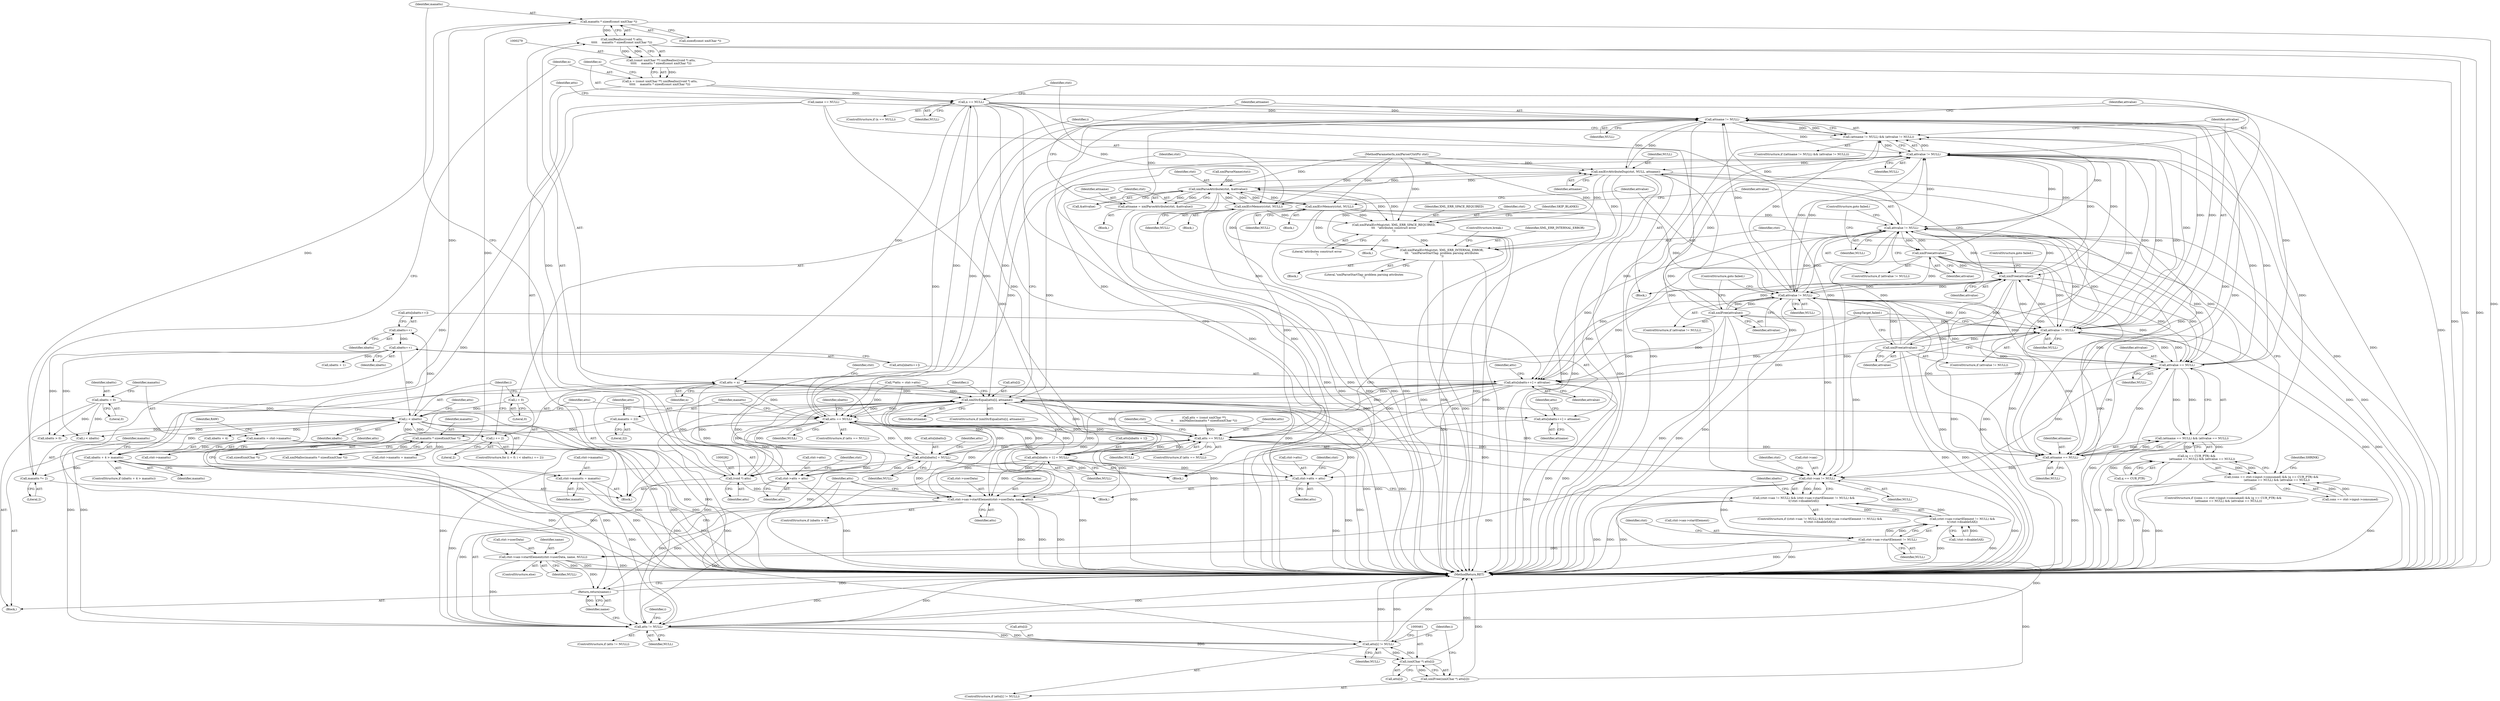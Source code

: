 digraph "0_Chrome_d0947db40187f4708c58e64cbd6013faf9eddeed_32@API" {
"1000284" [label="(Call,maxatts * sizeof(const xmlChar *))"];
"1000273" [label="(Call,maxatts *= 2)"];
"1000266" [label="(Call,nbatts + 4 > maxatts)"];
"1000201" [label="(Call,i < nbatts)"];
"1000198" [label="(Call,i = 0)"];
"1000204" [label="(Call,i += 2)"];
"1000119" [label="(Call,nbatts = 0)"];
"1000325" [label="(Call,nbatts++)"];
"1000319" [label="(Call,nbatts++)"];
"1000235" [label="(Call,maxatts * sizeof(xmlChar *))"];
"1000227" [label="(Call,maxatts = 22)"];
"1000123" [label="(Call,maxatts = ctxt->maxatts)"];
"1000284" [label="(Call,maxatts * sizeof(const xmlChar *))"];
"1000280" [label="(Call,xmlRealloc((void *) atts,\n\t\t\t\t\t     maxatts * sizeof(const xmlChar *)))"];
"1000278" [label="(Call,(const xmlChar **) xmlRealloc((void *) atts,\n\t\t\t\t\t     maxatts * sizeof(const xmlChar *)))"];
"1000276" [label="(Call,n = (const xmlChar **) xmlRealloc((void *) atts,\n\t\t\t\t\t     maxatts * sizeof(const xmlChar *)))"];
"1000289" [label="(Call,n == NULL)"];
"1000190" [label="(Call,attname != NULL)"];
"1000189" [label="(Call,(attname != NULL) && (attvalue != NULL))"];
"1000193" [label="(Call,attvalue != NULL)"];
"1000215" [label="(Call,xmlErrAttributeDup(ctxt, NULL, attname))"];
"1000184" [label="(Call,xmlParseAttribute(ctxt, &attvalue))"];
"1000182" [label="(Call,attname = xmlParseAttribute(ctxt, &attvalue))"];
"1000244" [label="(Call,xmlErrMemory(ctxt, NULL))"];
"1000248" [label="(Call,attvalue != NULL)"];
"1000219" [label="(Call,xmlFree(attvalue))"];
"1000297" [label="(Call,attvalue != NULL)"];
"1000300" [label="(Call,xmlFree(attvalue))"];
"1000322" [label="(Call,atts[nbatts++] = attvalue)"];
"1000209" [label="(Call,xmlStrEqual(atts[i], attname))"];
"1000223" [label="(Call,atts == NULL)"];
"1000240" [label="(Call,atts == NULL)"];
"1000254" [label="(Call,ctxt->atts = atts)"];
"1000328" [label="(Call,atts[nbatts] = NULL)"];
"1000281" [label="(Call,(void *) atts)"];
"1000425" [label="(Call,ctxt->sax->startElement(ctxt->userData, name, atts))"];
"1000439" [label="(Call,atts != NULL)"];
"1000454" [label="(Call,atts[i] != NULL)"];
"1000460" [label="(Call,(xmlChar *) atts[i])"];
"1000459" [label="(Call,xmlFree((xmlChar *) atts[i]))"];
"1000465" [label="(Return,return(name);)"];
"1000306" [label="(Call,ctxt->atts = atts)"];
"1000333" [label="(Call,atts[nbatts + 1] = NULL)"];
"1000387" [label="(Call,attname == NULL)"];
"1000386" [label="(Call,(attname == NULL) && (attvalue == NULL))"];
"1000382" [label="(Call,(q == CUR_PTR) &&\n            (attname == NULL) && (attvalue == NULL))"];
"1000374" [label="(Call,(cons == ctxt->input->consumed) && (q == CUR_PTR) &&\n            (attname == NULL) && (attvalue == NULL))"];
"1000390" [label="(Call,attvalue == NULL)"];
"1000343" [label="(Call,attvalue != NULL)"];
"1000346" [label="(Call,xmlFree(attvalue))"];
"1000403" [label="(Call,ctxt->sax != NULL)"];
"1000402" [label="(Call,(ctxt->sax != NULL) && (ctxt->sax->startElement != NULL) &&\n\t(!ctxt->disableSAX))"];
"1000409" [label="(Call,ctxt->sax->startElement != NULL)"];
"1000408" [label="(Call,(ctxt->sax->startElement != NULL) &&\n\t(!ctxt->disableSAX))"];
"1000432" [label="(Call,ctxt->sax->startElement(ctxt->userData, name, NULL))"];
"1000316" [label="(Call,atts[nbatts++] = attname)"];
"1000251" [label="(Call,xmlFree(attvalue))"];
"1000368" [label="(Call,xmlFatalErrMsg(ctxt, XML_ERR_SPACE_REQUIRED,\n\t\t\t   \"attributes construct error\n\"))"];
"1000394" [label="(Call,xmlFatalErrMsg(ctxt, XML_ERR_INTERNAL_ERROR,\n\t\t\t   \"xmlParseStartTag: problem parsing attributes\n\"))"];
"1000293" [label="(Call,xmlErrMemory(ctxt, NULL))"];
"1000303" [label="(Call,atts = n)"];
"1000311" [label="(Call,ctxt->maxatts = maxatts)"];
"1000432" [label="(Call,ctxt->sax->startElement(ctxt->userData, name, NULL))"];
"1000120" [label="(Identifier,nbatts)"];
"1000422" [label="(Call,nbatts > 0)"];
"1000227" [label="(Call,maxatts = 22)"];
"1000433" [label="(Call,ctxt->userData)"];
"1000307" [label="(Call,ctxt->atts)"];
"1000141" [label="(Call,name == NULL)"];
"1000193" [label="(Call,attvalue != NULL)"];
"1000202" [label="(Identifier,i)"];
"1000387" [label="(Call,attname == NULL)"];
"1000324" [label="(Identifier,atts)"];
"1000277" [label="(Identifier,n)"];
"1000401" [label="(ControlStructure,if ((ctxt->sax != NULL) && (ctxt->sax->startElement != NULL) &&\n\t(!ctxt->disableSAX)))"];
"1000184" [label="(Call,xmlParseAttribute(ctxt, &attvalue))"];
"1000330" [label="(Identifier,atts)"];
"1000327" [label="(Identifier,attvalue)"];
"1000295" [label="(Identifier,NULL)"];
"1000440" [label="(Identifier,atts)"];
"1000302" [label="(ControlStructure,goto failed;)"];
"1000254" [label="(Call,ctxt->atts = atts)"];
"1000243" [label="(Block,)"];
"1000300" [label="(Call,xmlFree(attvalue))"];
"1000194" [label="(Identifier,attvalue)"];
"1000210" [label="(Call,atts[i])"];
"1000223" [label="(Call,atts == NULL)"];
"1000218" [label="(Identifier,attname)"];
"1000296" [label="(ControlStructure,if (attvalue != NULL))"];
"1000415" [label="(Identifier,NULL)"];
"1000431" [label="(ControlStructure,else)"];
"1000242" [label="(Identifier,NULL)"];
"1000255" [label="(Call,ctxt->atts)"];
"1000186" [label="(Call,&attvalue)"];
"1000335" [label="(Identifier,atts)"];
"1000336" [label="(Call,nbatts + 1)"];
"1000390" [label="(Call,attvalue == NULL)"];
"1000297" [label="(Call,attvalue != NULL)"];
"1000188" [label="(ControlStructure,if ((attname != NULL) && (attvalue != NULL)))"];
"1000454" [label="(Call,atts[i] != NULL)"];
"1000221" [label="(ControlStructure,goto failed;)"];
"1000200" [label="(Literal,0)"];
"1000267" [label="(Call,nbatts + 4)"];
"1000183" [label="(Identifier,attname)"];
"1000301" [label="(Identifier,attvalue)"];
"1000328" [label="(Call,atts[nbatts] = NULL)"];
"1000138" [label="(Call,xmlParseName(ctxt))"];
"1000326" [label="(Identifier,nbatts)"];
"1000346" [label="(Call,xmlFree(attvalue))"];
"1000225" [label="(Identifier,NULL)"];
"1000321" [label="(Identifier,attname)"];
"1000215" [label="(Call,xmlErrAttributeDup(ctxt, NULL, attname))"];
"1000348" [label="(JumpTarget,failed:)"];
"1000244" [label="(Call,xmlErrMemory(ctxt, NULL))"];
"1000203" [label="(Identifier,nbatts)"];
"1000320" [label="(Identifier,nbatts)"];
"1000281" [label="(Call,(void *) atts)"];
"1000251" [label="(Call,xmlFree(attvalue))"];
"1000409" [label="(Call,ctxt->sax->startElement != NULL)"];
"1000382" [label="(Call,(q == CUR_PTR) &&\n            (attname == NULL) && (attvalue == NULL))"];
"1000274" [label="(Identifier,maxatts)"];
"1000217" [label="(Identifier,NULL)"];
"1000248" [label="(Call,attvalue != NULL)"];
"1000204" [label="(Call,i += 2)"];
"1000234" [label="(Call,xmlMalloc(maxatts * sizeof(xmlChar *)))"];
"1000124" [label="(Identifier,maxatts)"];
"1000318" [label="(Identifier,atts)"];
"1000288" [label="(ControlStructure,if (n == NULL))"];
"1000261" [label="(Identifier,ctxt)"];
"1000372" [label="(Identifier,SKIP_BLANKS)"];
"1000214" [label="(Block,)"];
"1000258" [label="(Identifier,atts)"];
"1000273" [label="(Call,maxatts *= 2)"];
"1000375" [label="(Call,cons == ctxt->input->consumed)"];
"1000268" [label="(Identifier,nbatts)"];
"1000198" [label="(Call,i = 0)"];
"1000213" [label="(Identifier,attname)"];
"1000323" [label="(Call,atts[nbatts++])"];
"1000306" [label="(Call,ctxt->atts = atts)"];
"1000224" [label="(Identifier,atts)"];
"1000241" [label="(Identifier,atts)"];
"1000408" [label="(Call,(ctxt->sax->startElement != NULL) &&\n\t(!ctxt->disableSAX))"];
"1000342" [label="(ControlStructure,if (attvalue != NULL))"];
"1000311" [label="(Call,ctxt->maxatts = maxatts)"];
"1000304" [label="(Identifier,atts)"];
"1000292" [label="(Block,)"];
"1000266" [label="(Call,nbatts + 4 > maxatts)"];
"1000270" [label="(Identifier,maxatts)"];
"1000275" [label="(Literal,2)"];
"1000228" [label="(Identifier,maxatts)"];
"1000284" [label="(Call,maxatts * sizeof(const xmlChar *))"];
"1000402" [label="(Call,(ctxt->sax != NULL) && (ctxt->sax->startElement != NULL) &&\n\t(!ctxt->disableSAX))"];
"1000367" [label="(Block,)"];
"1000371" [label="(Literal,\"attributes construct error\n\")"];
"1000286" [label="(Call,sizeof(const xmlChar *))"];
"1000416" [label="(Call,!ctxt->disableSAX)"];
"1000437" [label="(Identifier,NULL)"];
"1000222" [label="(ControlStructure,if (atts == NULL))"];
"1000299" [label="(Identifier,NULL)"];
"1000113" [label="(Call,**atts = ctxt->atts)"];
"1000259" [label="(Call,ctxt->maxatts = maxatts)"];
"1000322" [label="(Call,atts[nbatts++] = attvalue)"];
"1000315" [label="(Identifier,maxatts)"];
"1000240" [label="(Call,atts == NULL)"];
"1000169" [label="(Block,)"];
"1000386" [label="(Call,(attname == NULL) && (attvalue == NULL))"];
"1000236" [label="(Identifier,maxatts)"];
"1000280" [label="(Call,xmlRealloc((void *) atts,\n\t\t\t\t\t     maxatts * sizeof(const xmlChar *)))"];
"1000235" [label="(Call,maxatts * sizeof(xmlChar *))"];
"1000290" [label="(Identifier,n)"];
"1000196" [label="(Block,)"];
"1000425" [label="(Call,ctxt->sax->startElement(ctxt->userData, name, atts))"];
"1000334" [label="(Call,atts[nbatts + 1])"];
"1000423" [label="(Identifier,nbatts)"];
"1000447" [label="(Call,i < nbatts)"];
"1000399" [label="(Identifier,SHRINK)"];
"1000347" [label="(Identifier,attvalue)"];
"1000436" [label="(Identifier,name)"];
"1000316" [label="(Call,atts[nbatts++] = attname)"];
"1000265" [label="(ControlStructure,if (nbatts + 4 > maxatts))"];
"1000252" [label="(Identifier,attvalue)"];
"1000283" [label="(Identifier,atts)"];
"1000289" [label="(Call,n == NULL)"];
"1000421" [label="(ControlStructure,if (nbatts > 0))"];
"1000458" [label="(Identifier,NULL)"];
"1000460" [label="(Call,(xmlChar *) atts[i])"];
"1000389" [label="(Identifier,NULL)"];
"1000339" [label="(Identifier,NULL)"];
"1000305" [label="(Identifier,n)"];
"1000430" [label="(Identifier,atts)"];
"1000303" [label="(Call,atts = n)"];
"1000394" [label="(Call,xmlFatalErrMsg(ctxt, XML_ERR_INTERNAL_ERROR,\n\t\t\t   \"xmlParseStartTag: problem parsing attributes\n\"))"];
"1000219" [label="(Call,xmlFree(attvalue))"];
"1000466" [label="(Identifier,name)"];
"1000451" [label="(Identifier,i)"];
"1000294" [label="(Identifier,ctxt)"];
"1000370" [label="(Identifier,XML_ERR_SPACE_REQUIRED)"];
"1000383" [label="(Call,q == CUR_PTR)"];
"1000229" [label="(Literal,22)"];
"1000373" [label="(ControlStructure,if ((cons == ctxt->input->consumed) && (q == CUR_PTR) &&\n            (attname == NULL) && (attvalue == NULL)))"];
"1000412" [label="(Identifier,ctxt)"];
"1000332" [label="(Identifier,NULL)"];
"1000192" [label="(Identifier,NULL)"];
"1000195" [label="(Identifier,NULL)"];
"1000231" [label="(Identifier,atts)"];
"1000438" [label="(ControlStructure,if (atts != NULL))"];
"1000182" [label="(Call,attname = xmlParseAttribute(ctxt, &attvalue))"];
"1000343" [label="(Call,attvalue != NULL)"];
"1000245" [label="(Identifier,ctxt)"];
"1000391" [label="(Identifier,attvalue)"];
"1000131" [label="(Identifier,RAW)"];
"1000249" [label="(Identifier,attvalue)"];
"1000429" [label="(Identifier,name)"];
"1000453" [label="(ControlStructure,if (atts[i] != NULL))"];
"1000397" [label="(Literal,\"xmlParseStartTag: problem parsing attributes\n\")"];
"1000278" [label="(Call,(const xmlChar **) xmlRealloc((void *) atts,\n\t\t\t\t\t     maxatts * sizeof(const xmlChar *)))"];
"1000123" [label="(Call,maxatts = ctxt->maxatts)"];
"1000398" [label="(ControlStructure,break;)"];
"1000298" [label="(Identifier,attvalue)"];
"1000256" [label="(Identifier,ctxt)"];
"1000271" [label="(Block,)"];
"1000368" [label="(Call,xmlFatalErrMsg(ctxt, XML_ERR_SPACE_REQUIRED,\n\t\t\t   \"attributes construct error\n\"))"];
"1000237" [label="(Call,sizeof(xmlChar *))"];
"1000226" [label="(Block,)"];
"1000209" [label="(Call,xmlStrEqual(atts[i], attname))"];
"1000439" [label="(Call,atts != NULL)"];
"1000246" [label="(Identifier,NULL)"];
"1000445" [label="(Identifier,i)"];
"1000206" [label="(Literal,2)"];
"1000455" [label="(Call,atts[i])"];
"1000459" [label="(Call,xmlFree((xmlChar *) atts[i]))"];
"1000369" [label="(Identifier,ctxt)"];
"1000205" [label="(Identifier,i)"];
"1000285" [label="(Identifier,maxatts)"];
"1000325" [label="(Call,nbatts++)"];
"1000185" [label="(Identifier,ctxt)"];
"1000312" [label="(Call,ctxt->maxatts)"];
"1000465" [label="(Return,return(name);)"];
"1000403" [label="(Call,ctxt->sax != NULL)"];
"1000404" [label="(Call,ctxt->sax)"];
"1000250" [label="(Identifier,NULL)"];
"1000308" [label="(Identifier,ctxt)"];
"1000121" [label="(Literal,0)"];
"1000201" [label="(Call,i < nbatts)"];
"1000467" [label="(MethodReturn,RET)"];
"1000211" [label="(Identifier,atts)"];
"1000253" [label="(ControlStructure,goto failed;)"];
"1000291" [label="(Identifier,NULL)"];
"1000462" [label="(Call,atts[i])"];
"1000317" [label="(Call,atts[nbatts++])"];
"1000208" [label="(ControlStructure,if (xmlStrEqual(atts[i], attname)))"];
"1000197" [label="(ControlStructure,for (i = 0; i < nbatts;i += 2))"];
"1000329" [label="(Call,atts[nbatts])"];
"1000189" [label="(Call,(attname != NULL) && (attvalue != NULL))"];
"1000276" [label="(Call,n = (const xmlChar **) xmlRealloc((void *) atts,\n\t\t\t\t\t     maxatts * sizeof(const xmlChar *)))"];
"1000119" [label="(Call,nbatts = 0)"];
"1000374" [label="(Call,(cons == ctxt->input->consumed) && (q == CUR_PTR) &&\n            (attname == NULL) && (attvalue == NULL))"];
"1000392" [label="(Identifier,NULL)"];
"1000393" [label="(Block,)"];
"1000410" [label="(Call,ctxt->sax->startElement)"];
"1000396" [label="(Identifier,XML_ERR_INTERNAL_ERROR)"];
"1000216" [label="(Identifier,ctxt)"];
"1000125" [label="(Call,ctxt->maxatts)"];
"1000388" [label="(Identifier,attname)"];
"1000441" [label="(Identifier,NULL)"];
"1000395" [label="(Identifier,ctxt)"];
"1000107" [label="(MethodParameterIn,xmlParserCtxtPtr ctxt)"];
"1000190" [label="(Call,attname != NULL)"];
"1000313" [label="(Identifier,ctxt)"];
"1000418" [label="(Identifier,ctxt)"];
"1000310" [label="(Identifier,atts)"];
"1000407" [label="(Identifier,NULL)"];
"1000191" [label="(Identifier,attname)"];
"1000293" [label="(Call,xmlErrMemory(ctxt, NULL))"];
"1000247" [label="(ControlStructure,if (attvalue != NULL))"];
"1000345" [label="(Identifier,NULL)"];
"1000319" [label="(Call,nbatts++)"];
"1000426" [label="(Call,ctxt->userData)"];
"1000220" [label="(Identifier,attvalue)"];
"1000199" [label="(Identifier,i)"];
"1000333" [label="(Call,atts[nbatts + 1] = NULL)"];
"1000344" [label="(Identifier,attvalue)"];
"1000230" [label="(Call,atts = (const xmlChar **)\n\t\t       xmlMalloc(maxatts * sizeof(xmlChar *)))"];
"1000108" [label="(Block,)"];
"1000239" [label="(ControlStructure,if (atts == NULL))"];
"1000284" -> "1000280"  [label="AST: "];
"1000284" -> "1000286"  [label="CFG: "];
"1000285" -> "1000284"  [label="AST: "];
"1000286" -> "1000284"  [label="AST: "];
"1000280" -> "1000284"  [label="CFG: "];
"1000284" -> "1000467"  [label="DDG: "];
"1000284" -> "1000266"  [label="DDG: "];
"1000284" -> "1000280"  [label="DDG: "];
"1000273" -> "1000284"  [label="DDG: "];
"1000284" -> "1000311"  [label="DDG: "];
"1000273" -> "1000271"  [label="AST: "];
"1000273" -> "1000275"  [label="CFG: "];
"1000274" -> "1000273"  [label="AST: "];
"1000275" -> "1000273"  [label="AST: "];
"1000277" -> "1000273"  [label="CFG: "];
"1000266" -> "1000273"  [label="DDG: "];
"1000266" -> "1000265"  [label="AST: "];
"1000266" -> "1000270"  [label="CFG: "];
"1000267" -> "1000266"  [label="AST: "];
"1000270" -> "1000266"  [label="AST: "];
"1000274" -> "1000266"  [label="CFG: "];
"1000318" -> "1000266"  [label="CFG: "];
"1000266" -> "1000467"  [label="DDG: "];
"1000266" -> "1000467"  [label="DDG: "];
"1000266" -> "1000467"  [label="DDG: "];
"1000201" -> "1000266"  [label="DDG: "];
"1000235" -> "1000266"  [label="DDG: "];
"1000123" -> "1000266"  [label="DDG: "];
"1000201" -> "1000197"  [label="AST: "];
"1000201" -> "1000203"  [label="CFG: "];
"1000202" -> "1000201"  [label="AST: "];
"1000203" -> "1000201"  [label="AST: "];
"1000211" -> "1000201"  [label="CFG: "];
"1000224" -> "1000201"  [label="CFG: "];
"1000201" -> "1000467"  [label="DDG: "];
"1000201" -> "1000467"  [label="DDG: "];
"1000201" -> "1000467"  [label="DDG: "];
"1000198" -> "1000201"  [label="DDG: "];
"1000204" -> "1000201"  [label="DDG: "];
"1000119" -> "1000201"  [label="DDG: "];
"1000325" -> "1000201"  [label="DDG: "];
"1000201" -> "1000204"  [label="DDG: "];
"1000201" -> "1000267"  [label="DDG: "];
"1000201" -> "1000319"  [label="DDG: "];
"1000201" -> "1000422"  [label="DDG: "];
"1000201" -> "1000447"  [label="DDG: "];
"1000198" -> "1000197"  [label="AST: "];
"1000198" -> "1000200"  [label="CFG: "];
"1000199" -> "1000198"  [label="AST: "];
"1000200" -> "1000198"  [label="AST: "];
"1000202" -> "1000198"  [label="CFG: "];
"1000204" -> "1000197"  [label="AST: "];
"1000204" -> "1000206"  [label="CFG: "];
"1000205" -> "1000204"  [label="AST: "];
"1000206" -> "1000204"  [label="AST: "];
"1000202" -> "1000204"  [label="CFG: "];
"1000119" -> "1000108"  [label="AST: "];
"1000119" -> "1000121"  [label="CFG: "];
"1000120" -> "1000119"  [label="AST: "];
"1000121" -> "1000119"  [label="AST: "];
"1000124" -> "1000119"  [label="CFG: "];
"1000119" -> "1000467"  [label="DDG: "];
"1000119" -> "1000422"  [label="DDG: "];
"1000119" -> "1000447"  [label="DDG: "];
"1000325" -> "1000323"  [label="AST: "];
"1000325" -> "1000326"  [label="CFG: "];
"1000326" -> "1000325"  [label="AST: "];
"1000323" -> "1000325"  [label="CFG: "];
"1000319" -> "1000325"  [label="DDG: "];
"1000325" -> "1000336"  [label="DDG: "];
"1000325" -> "1000422"  [label="DDG: "];
"1000325" -> "1000447"  [label="DDG: "];
"1000319" -> "1000317"  [label="AST: "];
"1000319" -> "1000320"  [label="CFG: "];
"1000320" -> "1000319"  [label="AST: "];
"1000317" -> "1000319"  [label="CFG: "];
"1000235" -> "1000234"  [label="AST: "];
"1000235" -> "1000237"  [label="CFG: "];
"1000236" -> "1000235"  [label="AST: "];
"1000237" -> "1000235"  [label="AST: "];
"1000234" -> "1000235"  [label="CFG: "];
"1000235" -> "1000467"  [label="DDG: "];
"1000235" -> "1000234"  [label="DDG: "];
"1000227" -> "1000235"  [label="DDG: "];
"1000235" -> "1000259"  [label="DDG: "];
"1000227" -> "1000226"  [label="AST: "];
"1000227" -> "1000229"  [label="CFG: "];
"1000228" -> "1000227"  [label="AST: "];
"1000229" -> "1000227"  [label="AST: "];
"1000231" -> "1000227"  [label="CFG: "];
"1000123" -> "1000108"  [label="AST: "];
"1000123" -> "1000125"  [label="CFG: "];
"1000124" -> "1000123"  [label="AST: "];
"1000125" -> "1000123"  [label="AST: "];
"1000131" -> "1000123"  [label="CFG: "];
"1000123" -> "1000467"  [label="DDG: "];
"1000123" -> "1000467"  [label="DDG: "];
"1000280" -> "1000278"  [label="AST: "];
"1000281" -> "1000280"  [label="AST: "];
"1000278" -> "1000280"  [label="CFG: "];
"1000280" -> "1000467"  [label="DDG: "];
"1000280" -> "1000467"  [label="DDG: "];
"1000280" -> "1000278"  [label="DDG: "];
"1000280" -> "1000278"  [label="DDG: "];
"1000281" -> "1000280"  [label="DDG: "];
"1000278" -> "1000276"  [label="AST: "];
"1000279" -> "1000278"  [label="AST: "];
"1000276" -> "1000278"  [label="CFG: "];
"1000278" -> "1000467"  [label="DDG: "];
"1000278" -> "1000276"  [label="DDG: "];
"1000276" -> "1000271"  [label="AST: "];
"1000277" -> "1000276"  [label="AST: "];
"1000290" -> "1000276"  [label="CFG: "];
"1000276" -> "1000467"  [label="DDG: "];
"1000276" -> "1000289"  [label="DDG: "];
"1000289" -> "1000288"  [label="AST: "];
"1000289" -> "1000291"  [label="CFG: "];
"1000290" -> "1000289"  [label="AST: "];
"1000291" -> "1000289"  [label="AST: "];
"1000294" -> "1000289"  [label="CFG: "];
"1000304" -> "1000289"  [label="CFG: "];
"1000289" -> "1000467"  [label="DDG: "];
"1000289" -> "1000467"  [label="DDG: "];
"1000289" -> "1000190"  [label="DDG: "];
"1000223" -> "1000289"  [label="DDG: "];
"1000289" -> "1000293"  [label="DDG: "];
"1000289" -> "1000303"  [label="DDG: "];
"1000289" -> "1000328"  [label="DDG: "];
"1000289" -> "1000333"  [label="DDG: "];
"1000289" -> "1000387"  [label="DDG: "];
"1000289" -> "1000403"  [label="DDG: "];
"1000190" -> "1000189"  [label="AST: "];
"1000190" -> "1000192"  [label="CFG: "];
"1000191" -> "1000190"  [label="AST: "];
"1000192" -> "1000190"  [label="AST: "];
"1000194" -> "1000190"  [label="CFG: "];
"1000189" -> "1000190"  [label="CFG: "];
"1000190" -> "1000467"  [label="DDG: "];
"1000190" -> "1000189"  [label="DDG: "];
"1000190" -> "1000189"  [label="DDG: "];
"1000182" -> "1000190"  [label="DDG: "];
"1000387" -> "1000190"  [label="DDG: "];
"1000390" -> "1000190"  [label="DDG: "];
"1000297" -> "1000190"  [label="DDG: "];
"1000215" -> "1000190"  [label="DDG: "];
"1000141" -> "1000190"  [label="DDG: "];
"1000248" -> "1000190"  [label="DDG: "];
"1000343" -> "1000190"  [label="DDG: "];
"1000223" -> "1000190"  [label="DDG: "];
"1000240" -> "1000190"  [label="DDG: "];
"1000190" -> "1000193"  [label="DDG: "];
"1000190" -> "1000209"  [label="DDG: "];
"1000190" -> "1000215"  [label="DDG: "];
"1000190" -> "1000223"  [label="DDG: "];
"1000190" -> "1000316"  [label="DDG: "];
"1000190" -> "1000343"  [label="DDG: "];
"1000190" -> "1000387"  [label="DDG: "];
"1000189" -> "1000188"  [label="AST: "];
"1000189" -> "1000193"  [label="CFG: "];
"1000193" -> "1000189"  [label="AST: "];
"1000199" -> "1000189"  [label="CFG: "];
"1000344" -> "1000189"  [label="CFG: "];
"1000189" -> "1000467"  [label="DDG: "];
"1000189" -> "1000467"  [label="DDG: "];
"1000189" -> "1000467"  [label="DDG: "];
"1000248" -> "1000189"  [label="DDG: "];
"1000343" -> "1000189"  [label="DDG: "];
"1000297" -> "1000189"  [label="DDG: "];
"1000193" -> "1000189"  [label="DDG: "];
"1000193" -> "1000189"  [label="DDG: "];
"1000193" -> "1000195"  [label="CFG: "];
"1000194" -> "1000193"  [label="AST: "];
"1000195" -> "1000193"  [label="AST: "];
"1000297" -> "1000193"  [label="DDG: "];
"1000343" -> "1000193"  [label="DDG: "];
"1000251" -> "1000193"  [label="DDG: "];
"1000300" -> "1000193"  [label="DDG: "];
"1000346" -> "1000193"  [label="DDG: "];
"1000219" -> "1000193"  [label="DDG: "];
"1000390" -> "1000193"  [label="DDG: "];
"1000248" -> "1000193"  [label="DDG: "];
"1000193" -> "1000215"  [label="DDG: "];
"1000193" -> "1000219"  [label="DDG: "];
"1000193" -> "1000223"  [label="DDG: "];
"1000193" -> "1000248"  [label="DDG: "];
"1000193" -> "1000297"  [label="DDG: "];
"1000193" -> "1000322"  [label="DDG: "];
"1000193" -> "1000343"  [label="DDG: "];
"1000193" -> "1000343"  [label="DDG: "];
"1000193" -> "1000390"  [label="DDG: "];
"1000215" -> "1000214"  [label="AST: "];
"1000215" -> "1000218"  [label="CFG: "];
"1000216" -> "1000215"  [label="AST: "];
"1000217" -> "1000215"  [label="AST: "];
"1000218" -> "1000215"  [label="AST: "];
"1000220" -> "1000215"  [label="CFG: "];
"1000215" -> "1000467"  [label="DDG: "];
"1000215" -> "1000467"  [label="DDG: "];
"1000215" -> "1000467"  [label="DDG: "];
"1000215" -> "1000184"  [label="DDG: "];
"1000184" -> "1000215"  [label="DDG: "];
"1000107" -> "1000215"  [label="DDG: "];
"1000209" -> "1000215"  [label="DDG: "];
"1000215" -> "1000368"  [label="DDG: "];
"1000215" -> "1000387"  [label="DDG: "];
"1000215" -> "1000387"  [label="DDG: "];
"1000215" -> "1000394"  [label="DDG: "];
"1000215" -> "1000403"  [label="DDG: "];
"1000184" -> "1000182"  [label="AST: "];
"1000184" -> "1000186"  [label="CFG: "];
"1000185" -> "1000184"  [label="AST: "];
"1000186" -> "1000184"  [label="AST: "];
"1000182" -> "1000184"  [label="CFG: "];
"1000184" -> "1000467"  [label="DDG: "];
"1000184" -> "1000467"  [label="DDG: "];
"1000184" -> "1000182"  [label="DDG: "];
"1000184" -> "1000182"  [label="DDG: "];
"1000368" -> "1000184"  [label="DDG: "];
"1000138" -> "1000184"  [label="DDG: "];
"1000244" -> "1000184"  [label="DDG: "];
"1000293" -> "1000184"  [label="DDG: "];
"1000107" -> "1000184"  [label="DDG: "];
"1000184" -> "1000244"  [label="DDG: "];
"1000184" -> "1000293"  [label="DDG: "];
"1000184" -> "1000368"  [label="DDG: "];
"1000184" -> "1000394"  [label="DDG: "];
"1000182" -> "1000169"  [label="AST: "];
"1000183" -> "1000182"  [label="AST: "];
"1000191" -> "1000182"  [label="CFG: "];
"1000182" -> "1000467"  [label="DDG: "];
"1000244" -> "1000243"  [label="AST: "];
"1000244" -> "1000246"  [label="CFG: "];
"1000245" -> "1000244"  [label="AST: "];
"1000246" -> "1000244"  [label="AST: "];
"1000249" -> "1000244"  [label="CFG: "];
"1000244" -> "1000467"  [label="DDG: "];
"1000244" -> "1000467"  [label="DDG: "];
"1000107" -> "1000244"  [label="DDG: "];
"1000240" -> "1000244"  [label="DDG: "];
"1000244" -> "1000248"  [label="DDG: "];
"1000244" -> "1000368"  [label="DDG: "];
"1000244" -> "1000394"  [label="DDG: "];
"1000248" -> "1000247"  [label="AST: "];
"1000248" -> "1000250"  [label="CFG: "];
"1000249" -> "1000248"  [label="AST: "];
"1000250" -> "1000248"  [label="AST: "];
"1000252" -> "1000248"  [label="CFG: "];
"1000253" -> "1000248"  [label="CFG: "];
"1000248" -> "1000467"  [label="DDG: "];
"1000248" -> "1000467"  [label="DDG: "];
"1000248" -> "1000219"  [label="DDG: "];
"1000297" -> "1000248"  [label="DDG: "];
"1000251" -> "1000248"  [label="DDG: "];
"1000300" -> "1000248"  [label="DDG: "];
"1000346" -> "1000248"  [label="DDG: "];
"1000219" -> "1000248"  [label="DDG: "];
"1000390" -> "1000248"  [label="DDG: "];
"1000343" -> "1000248"  [label="DDG: "];
"1000248" -> "1000251"  [label="DDG: "];
"1000248" -> "1000297"  [label="DDG: "];
"1000248" -> "1000322"  [label="DDG: "];
"1000248" -> "1000343"  [label="DDG: "];
"1000248" -> "1000387"  [label="DDG: "];
"1000248" -> "1000390"  [label="DDG: "];
"1000248" -> "1000403"  [label="DDG: "];
"1000219" -> "1000214"  [label="AST: "];
"1000219" -> "1000220"  [label="CFG: "];
"1000220" -> "1000219"  [label="AST: "];
"1000221" -> "1000219"  [label="CFG: "];
"1000219" -> "1000467"  [label="DDG: "];
"1000219" -> "1000467"  [label="DDG: "];
"1000297" -> "1000219"  [label="DDG: "];
"1000251" -> "1000219"  [label="DDG: "];
"1000300" -> "1000219"  [label="DDG: "];
"1000346" -> "1000219"  [label="DDG: "];
"1000390" -> "1000219"  [label="DDG: "];
"1000343" -> "1000219"  [label="DDG: "];
"1000219" -> "1000297"  [label="DDG: "];
"1000219" -> "1000322"  [label="DDG: "];
"1000219" -> "1000343"  [label="DDG: "];
"1000219" -> "1000390"  [label="DDG: "];
"1000297" -> "1000296"  [label="AST: "];
"1000297" -> "1000299"  [label="CFG: "];
"1000298" -> "1000297"  [label="AST: "];
"1000299" -> "1000297"  [label="AST: "];
"1000301" -> "1000297"  [label="CFG: "];
"1000302" -> "1000297"  [label="CFG: "];
"1000297" -> "1000467"  [label="DDG: "];
"1000297" -> "1000467"  [label="DDG: "];
"1000251" -> "1000297"  [label="DDG: "];
"1000300" -> "1000297"  [label="DDG: "];
"1000346" -> "1000297"  [label="DDG: "];
"1000390" -> "1000297"  [label="DDG: "];
"1000343" -> "1000297"  [label="DDG: "];
"1000293" -> "1000297"  [label="DDG: "];
"1000297" -> "1000300"  [label="DDG: "];
"1000297" -> "1000322"  [label="DDG: "];
"1000297" -> "1000343"  [label="DDG: "];
"1000297" -> "1000387"  [label="DDG: "];
"1000297" -> "1000390"  [label="DDG: "];
"1000297" -> "1000403"  [label="DDG: "];
"1000300" -> "1000296"  [label="AST: "];
"1000300" -> "1000301"  [label="CFG: "];
"1000301" -> "1000300"  [label="AST: "];
"1000302" -> "1000300"  [label="CFG: "];
"1000300" -> "1000467"  [label="DDG: "];
"1000300" -> "1000467"  [label="DDG: "];
"1000300" -> "1000322"  [label="DDG: "];
"1000300" -> "1000343"  [label="DDG: "];
"1000300" -> "1000390"  [label="DDG: "];
"1000322" -> "1000196"  [label="AST: "];
"1000322" -> "1000327"  [label="CFG: "];
"1000323" -> "1000322"  [label="AST: "];
"1000327" -> "1000322"  [label="AST: "];
"1000330" -> "1000322"  [label="CFG: "];
"1000322" -> "1000467"  [label="DDG: "];
"1000322" -> "1000467"  [label="DDG: "];
"1000322" -> "1000209"  [label="DDG: "];
"1000322" -> "1000223"  [label="DDG: "];
"1000322" -> "1000240"  [label="DDG: "];
"1000322" -> "1000254"  [label="DDG: "];
"1000322" -> "1000281"  [label="DDG: "];
"1000322" -> "1000306"  [label="DDG: "];
"1000251" -> "1000322"  [label="DDG: "];
"1000346" -> "1000322"  [label="DDG: "];
"1000390" -> "1000322"  [label="DDG: "];
"1000343" -> "1000322"  [label="DDG: "];
"1000322" -> "1000425"  [label="DDG: "];
"1000322" -> "1000439"  [label="DDG: "];
"1000209" -> "1000208"  [label="AST: "];
"1000209" -> "1000213"  [label="CFG: "];
"1000210" -> "1000209"  [label="AST: "];
"1000213" -> "1000209"  [label="AST: "];
"1000216" -> "1000209"  [label="CFG: "];
"1000205" -> "1000209"  [label="CFG: "];
"1000209" -> "1000467"  [label="DDG: "];
"1000209" -> "1000467"  [label="DDG: "];
"1000209" -> "1000467"  [label="DDG: "];
"1000113" -> "1000209"  [label="DDG: "];
"1000223" -> "1000209"  [label="DDG: "];
"1000281" -> "1000209"  [label="DDG: "];
"1000240" -> "1000209"  [label="DDG: "];
"1000333" -> "1000209"  [label="DDG: "];
"1000303" -> "1000209"  [label="DDG: "];
"1000328" -> "1000209"  [label="DDG: "];
"1000209" -> "1000223"  [label="DDG: "];
"1000209" -> "1000240"  [label="DDG: "];
"1000209" -> "1000254"  [label="DDG: "];
"1000209" -> "1000281"  [label="DDG: "];
"1000209" -> "1000306"  [label="DDG: "];
"1000209" -> "1000316"  [label="DDG: "];
"1000209" -> "1000387"  [label="DDG: "];
"1000209" -> "1000425"  [label="DDG: "];
"1000209" -> "1000439"  [label="DDG: "];
"1000209" -> "1000454"  [label="DDG: "];
"1000223" -> "1000222"  [label="AST: "];
"1000223" -> "1000225"  [label="CFG: "];
"1000224" -> "1000223"  [label="AST: "];
"1000225" -> "1000223"  [label="AST: "];
"1000228" -> "1000223"  [label="CFG: "];
"1000268" -> "1000223"  [label="CFG: "];
"1000223" -> "1000467"  [label="DDG: "];
"1000333" -> "1000223"  [label="DDG: "];
"1000113" -> "1000223"  [label="DDG: "];
"1000328" -> "1000223"  [label="DDG: "];
"1000281" -> "1000223"  [label="DDG: "];
"1000240" -> "1000223"  [label="DDG: "];
"1000303" -> "1000223"  [label="DDG: "];
"1000223" -> "1000240"  [label="DDG: "];
"1000223" -> "1000281"  [label="DDG: "];
"1000223" -> "1000328"  [label="DDG: "];
"1000223" -> "1000333"  [label="DDG: "];
"1000223" -> "1000387"  [label="DDG: "];
"1000223" -> "1000403"  [label="DDG: "];
"1000223" -> "1000425"  [label="DDG: "];
"1000223" -> "1000439"  [label="DDG: "];
"1000240" -> "1000239"  [label="AST: "];
"1000240" -> "1000242"  [label="CFG: "];
"1000241" -> "1000240"  [label="AST: "];
"1000242" -> "1000240"  [label="AST: "];
"1000245" -> "1000240"  [label="CFG: "];
"1000256" -> "1000240"  [label="CFG: "];
"1000240" -> "1000467"  [label="DDG: "];
"1000333" -> "1000240"  [label="DDG: "];
"1000328" -> "1000240"  [label="DDG: "];
"1000230" -> "1000240"  [label="DDG: "];
"1000240" -> "1000254"  [label="DDG: "];
"1000240" -> "1000328"  [label="DDG: "];
"1000240" -> "1000333"  [label="DDG: "];
"1000240" -> "1000387"  [label="DDG: "];
"1000240" -> "1000403"  [label="DDG: "];
"1000240" -> "1000425"  [label="DDG: "];
"1000240" -> "1000439"  [label="DDG: "];
"1000254" -> "1000226"  [label="AST: "];
"1000254" -> "1000258"  [label="CFG: "];
"1000255" -> "1000254"  [label="AST: "];
"1000258" -> "1000254"  [label="AST: "];
"1000261" -> "1000254"  [label="CFG: "];
"1000254" -> "1000467"  [label="DDG: "];
"1000333" -> "1000254"  [label="DDG: "];
"1000328" -> "1000254"  [label="DDG: "];
"1000328" -> "1000196"  [label="AST: "];
"1000328" -> "1000332"  [label="CFG: "];
"1000329" -> "1000328"  [label="AST: "];
"1000332" -> "1000328"  [label="AST: "];
"1000335" -> "1000328"  [label="CFG: "];
"1000328" -> "1000467"  [label="DDG: "];
"1000328" -> "1000281"  [label="DDG: "];
"1000328" -> "1000306"  [label="DDG: "];
"1000328" -> "1000425"  [label="DDG: "];
"1000328" -> "1000439"  [label="DDG: "];
"1000281" -> "1000283"  [label="CFG: "];
"1000282" -> "1000281"  [label="AST: "];
"1000283" -> "1000281"  [label="AST: "];
"1000285" -> "1000281"  [label="CFG: "];
"1000333" -> "1000281"  [label="DDG: "];
"1000281" -> "1000425"  [label="DDG: "];
"1000281" -> "1000439"  [label="DDG: "];
"1000425" -> "1000421"  [label="AST: "];
"1000425" -> "1000430"  [label="CFG: "];
"1000426" -> "1000425"  [label="AST: "];
"1000429" -> "1000425"  [label="AST: "];
"1000430" -> "1000425"  [label="AST: "];
"1000440" -> "1000425"  [label="CFG: "];
"1000425" -> "1000467"  [label="DDG: "];
"1000425" -> "1000467"  [label="DDG: "];
"1000425" -> "1000467"  [label="DDG: "];
"1000141" -> "1000425"  [label="DDG: "];
"1000333" -> "1000425"  [label="DDG: "];
"1000113" -> "1000425"  [label="DDG: "];
"1000303" -> "1000425"  [label="DDG: "];
"1000425" -> "1000439"  [label="DDG: "];
"1000425" -> "1000465"  [label="DDG: "];
"1000439" -> "1000438"  [label="AST: "];
"1000439" -> "1000441"  [label="CFG: "];
"1000440" -> "1000439"  [label="AST: "];
"1000441" -> "1000439"  [label="AST: "];
"1000445" -> "1000439"  [label="CFG: "];
"1000466" -> "1000439"  [label="CFG: "];
"1000439" -> "1000467"  [label="DDG: "];
"1000439" -> "1000467"  [label="DDG: "];
"1000439" -> "1000467"  [label="DDG: "];
"1000333" -> "1000439"  [label="DDG: "];
"1000113" -> "1000439"  [label="DDG: "];
"1000303" -> "1000439"  [label="DDG: "];
"1000432" -> "1000439"  [label="DDG: "];
"1000403" -> "1000439"  [label="DDG: "];
"1000409" -> "1000439"  [label="DDG: "];
"1000439" -> "1000454"  [label="DDG: "];
"1000439" -> "1000454"  [label="DDG: "];
"1000439" -> "1000460"  [label="DDG: "];
"1000454" -> "1000453"  [label="AST: "];
"1000454" -> "1000458"  [label="CFG: "];
"1000455" -> "1000454"  [label="AST: "];
"1000458" -> "1000454"  [label="AST: "];
"1000461" -> "1000454"  [label="CFG: "];
"1000451" -> "1000454"  [label="CFG: "];
"1000454" -> "1000467"  [label="DDG: "];
"1000454" -> "1000467"  [label="DDG: "];
"1000454" -> "1000467"  [label="DDG: "];
"1000460" -> "1000454"  [label="DDG: "];
"1000454" -> "1000460"  [label="DDG: "];
"1000460" -> "1000459"  [label="AST: "];
"1000460" -> "1000462"  [label="CFG: "];
"1000461" -> "1000460"  [label="AST: "];
"1000462" -> "1000460"  [label="AST: "];
"1000459" -> "1000460"  [label="CFG: "];
"1000460" -> "1000467"  [label="DDG: "];
"1000460" -> "1000459"  [label="DDG: "];
"1000459" -> "1000453"  [label="AST: "];
"1000451" -> "1000459"  [label="CFG: "];
"1000459" -> "1000467"  [label="DDG: "];
"1000459" -> "1000467"  [label="DDG: "];
"1000465" -> "1000108"  [label="AST: "];
"1000465" -> "1000466"  [label="CFG: "];
"1000466" -> "1000465"  [label="AST: "];
"1000467" -> "1000465"  [label="CFG: "];
"1000465" -> "1000467"  [label="DDG: "];
"1000466" -> "1000465"  [label="DDG: "];
"1000141" -> "1000465"  [label="DDG: "];
"1000432" -> "1000465"  [label="DDG: "];
"1000306" -> "1000271"  [label="AST: "];
"1000306" -> "1000310"  [label="CFG: "];
"1000307" -> "1000306"  [label="AST: "];
"1000310" -> "1000306"  [label="AST: "];
"1000313" -> "1000306"  [label="CFG: "];
"1000306" -> "1000467"  [label="DDG: "];
"1000333" -> "1000306"  [label="DDG: "];
"1000303" -> "1000306"  [label="DDG: "];
"1000333" -> "1000196"  [label="AST: "];
"1000333" -> "1000339"  [label="CFG: "];
"1000334" -> "1000333"  [label="AST: "];
"1000339" -> "1000333"  [label="AST: "];
"1000348" -> "1000333"  [label="CFG: "];
"1000333" -> "1000467"  [label="DDG: "];
"1000387" -> "1000386"  [label="AST: "];
"1000387" -> "1000389"  [label="CFG: "];
"1000388" -> "1000387"  [label="AST: "];
"1000389" -> "1000387"  [label="AST: "];
"1000391" -> "1000387"  [label="CFG: "];
"1000386" -> "1000387"  [label="CFG: "];
"1000387" -> "1000467"  [label="DDG: "];
"1000387" -> "1000386"  [label="DDG: "];
"1000387" -> "1000386"  [label="DDG: "];
"1000343" -> "1000387"  [label="DDG: "];
"1000387" -> "1000390"  [label="DDG: "];
"1000387" -> "1000403"  [label="DDG: "];
"1000386" -> "1000382"  [label="AST: "];
"1000386" -> "1000390"  [label="CFG: "];
"1000390" -> "1000386"  [label="AST: "];
"1000382" -> "1000386"  [label="CFG: "];
"1000386" -> "1000467"  [label="DDG: "];
"1000386" -> "1000467"  [label="DDG: "];
"1000386" -> "1000382"  [label="DDG: "];
"1000386" -> "1000382"  [label="DDG: "];
"1000390" -> "1000386"  [label="DDG: "];
"1000390" -> "1000386"  [label="DDG: "];
"1000382" -> "1000374"  [label="AST: "];
"1000382" -> "1000383"  [label="CFG: "];
"1000383" -> "1000382"  [label="AST: "];
"1000374" -> "1000382"  [label="CFG: "];
"1000382" -> "1000467"  [label="DDG: "];
"1000382" -> "1000467"  [label="DDG: "];
"1000382" -> "1000374"  [label="DDG: "];
"1000382" -> "1000374"  [label="DDG: "];
"1000383" -> "1000382"  [label="DDG: "];
"1000383" -> "1000382"  [label="DDG: "];
"1000374" -> "1000373"  [label="AST: "];
"1000374" -> "1000375"  [label="CFG: "];
"1000375" -> "1000374"  [label="AST: "];
"1000395" -> "1000374"  [label="CFG: "];
"1000399" -> "1000374"  [label="CFG: "];
"1000374" -> "1000467"  [label="DDG: "];
"1000374" -> "1000467"  [label="DDG: "];
"1000374" -> "1000467"  [label="DDG: "];
"1000375" -> "1000374"  [label="DDG: "];
"1000375" -> "1000374"  [label="DDG: "];
"1000390" -> "1000392"  [label="CFG: "];
"1000391" -> "1000390"  [label="AST: "];
"1000392" -> "1000390"  [label="AST: "];
"1000390" -> "1000467"  [label="DDG: "];
"1000390" -> "1000343"  [label="DDG: "];
"1000343" -> "1000390"  [label="DDG: "];
"1000251" -> "1000390"  [label="DDG: "];
"1000346" -> "1000390"  [label="DDG: "];
"1000390" -> "1000403"  [label="DDG: "];
"1000343" -> "1000342"  [label="AST: "];
"1000343" -> "1000345"  [label="CFG: "];
"1000344" -> "1000343"  [label="AST: "];
"1000345" -> "1000343"  [label="AST: "];
"1000347" -> "1000343"  [label="CFG: "];
"1000348" -> "1000343"  [label="CFG: "];
"1000343" -> "1000467"  [label="DDG: "];
"1000343" -> "1000467"  [label="DDG: "];
"1000251" -> "1000343"  [label="DDG: "];
"1000346" -> "1000343"  [label="DDG: "];
"1000343" -> "1000346"  [label="DDG: "];
"1000343" -> "1000403"  [label="DDG: "];
"1000346" -> "1000342"  [label="AST: "];
"1000346" -> "1000347"  [label="CFG: "];
"1000347" -> "1000346"  [label="AST: "];
"1000348" -> "1000346"  [label="CFG: "];
"1000346" -> "1000467"  [label="DDG: "];
"1000346" -> "1000467"  [label="DDG: "];
"1000403" -> "1000402"  [label="AST: "];
"1000403" -> "1000407"  [label="CFG: "];
"1000404" -> "1000403"  [label="AST: "];
"1000407" -> "1000403"  [label="AST: "];
"1000412" -> "1000403"  [label="CFG: "];
"1000402" -> "1000403"  [label="CFG: "];
"1000403" -> "1000467"  [label="DDG: "];
"1000403" -> "1000402"  [label="DDG: "];
"1000403" -> "1000402"  [label="DDG: "];
"1000141" -> "1000403"  [label="DDG: "];
"1000403" -> "1000409"  [label="DDG: "];
"1000403" -> "1000432"  [label="DDG: "];
"1000402" -> "1000401"  [label="AST: "];
"1000402" -> "1000408"  [label="CFG: "];
"1000408" -> "1000402"  [label="AST: "];
"1000423" -> "1000402"  [label="CFG: "];
"1000440" -> "1000402"  [label="CFG: "];
"1000402" -> "1000467"  [label="DDG: "];
"1000402" -> "1000467"  [label="DDG: "];
"1000402" -> "1000467"  [label="DDG: "];
"1000408" -> "1000402"  [label="DDG: "];
"1000408" -> "1000402"  [label="DDG: "];
"1000409" -> "1000408"  [label="AST: "];
"1000409" -> "1000415"  [label="CFG: "];
"1000410" -> "1000409"  [label="AST: "];
"1000415" -> "1000409"  [label="AST: "];
"1000418" -> "1000409"  [label="CFG: "];
"1000408" -> "1000409"  [label="CFG: "];
"1000409" -> "1000467"  [label="DDG: "];
"1000409" -> "1000408"  [label="DDG: "];
"1000409" -> "1000408"  [label="DDG: "];
"1000409" -> "1000432"  [label="DDG: "];
"1000408" -> "1000416"  [label="CFG: "];
"1000416" -> "1000408"  [label="AST: "];
"1000408" -> "1000467"  [label="DDG: "];
"1000408" -> "1000467"  [label="DDG: "];
"1000416" -> "1000408"  [label="DDG: "];
"1000432" -> "1000431"  [label="AST: "];
"1000432" -> "1000437"  [label="CFG: "];
"1000433" -> "1000432"  [label="AST: "];
"1000436" -> "1000432"  [label="AST: "];
"1000437" -> "1000432"  [label="AST: "];
"1000440" -> "1000432"  [label="CFG: "];
"1000432" -> "1000467"  [label="DDG: "];
"1000432" -> "1000467"  [label="DDG: "];
"1000432" -> "1000467"  [label="DDG: "];
"1000141" -> "1000432"  [label="DDG: "];
"1000316" -> "1000196"  [label="AST: "];
"1000316" -> "1000321"  [label="CFG: "];
"1000317" -> "1000316"  [label="AST: "];
"1000321" -> "1000316"  [label="AST: "];
"1000324" -> "1000316"  [label="CFG: "];
"1000316" -> "1000467"  [label="DDG: "];
"1000251" -> "1000247"  [label="AST: "];
"1000251" -> "1000252"  [label="CFG: "];
"1000252" -> "1000251"  [label="AST: "];
"1000253" -> "1000251"  [label="CFG: "];
"1000251" -> "1000467"  [label="DDG: "];
"1000251" -> "1000467"  [label="DDG: "];
"1000368" -> "1000367"  [label="AST: "];
"1000368" -> "1000371"  [label="CFG: "];
"1000369" -> "1000368"  [label="AST: "];
"1000370" -> "1000368"  [label="AST: "];
"1000371" -> "1000368"  [label="AST: "];
"1000372" -> "1000368"  [label="CFG: "];
"1000368" -> "1000467"  [label="DDG: "];
"1000368" -> "1000467"  [label="DDG: "];
"1000368" -> "1000467"  [label="DDG: "];
"1000293" -> "1000368"  [label="DDG: "];
"1000107" -> "1000368"  [label="DDG: "];
"1000368" -> "1000394"  [label="DDG: "];
"1000394" -> "1000393"  [label="AST: "];
"1000394" -> "1000397"  [label="CFG: "];
"1000395" -> "1000394"  [label="AST: "];
"1000396" -> "1000394"  [label="AST: "];
"1000397" -> "1000394"  [label="AST: "];
"1000398" -> "1000394"  [label="CFG: "];
"1000394" -> "1000467"  [label="DDG: "];
"1000394" -> "1000467"  [label="DDG: "];
"1000394" -> "1000467"  [label="DDG: "];
"1000293" -> "1000394"  [label="DDG: "];
"1000107" -> "1000394"  [label="DDG: "];
"1000293" -> "1000292"  [label="AST: "];
"1000293" -> "1000295"  [label="CFG: "];
"1000294" -> "1000293"  [label="AST: "];
"1000295" -> "1000293"  [label="AST: "];
"1000298" -> "1000293"  [label="CFG: "];
"1000293" -> "1000467"  [label="DDG: "];
"1000293" -> "1000467"  [label="DDG: "];
"1000107" -> "1000293"  [label="DDG: "];
"1000303" -> "1000271"  [label="AST: "];
"1000303" -> "1000305"  [label="CFG: "];
"1000304" -> "1000303"  [label="AST: "];
"1000305" -> "1000303"  [label="AST: "];
"1000308" -> "1000303"  [label="CFG: "];
"1000303" -> "1000467"  [label="DDG: "];
"1000311" -> "1000271"  [label="AST: "];
"1000311" -> "1000315"  [label="CFG: "];
"1000312" -> "1000311"  [label="AST: "];
"1000315" -> "1000311"  [label="AST: "];
"1000318" -> "1000311"  [label="CFG: "];
"1000311" -> "1000467"  [label="DDG: "];
"1000311" -> "1000467"  [label="DDG: "];
}
